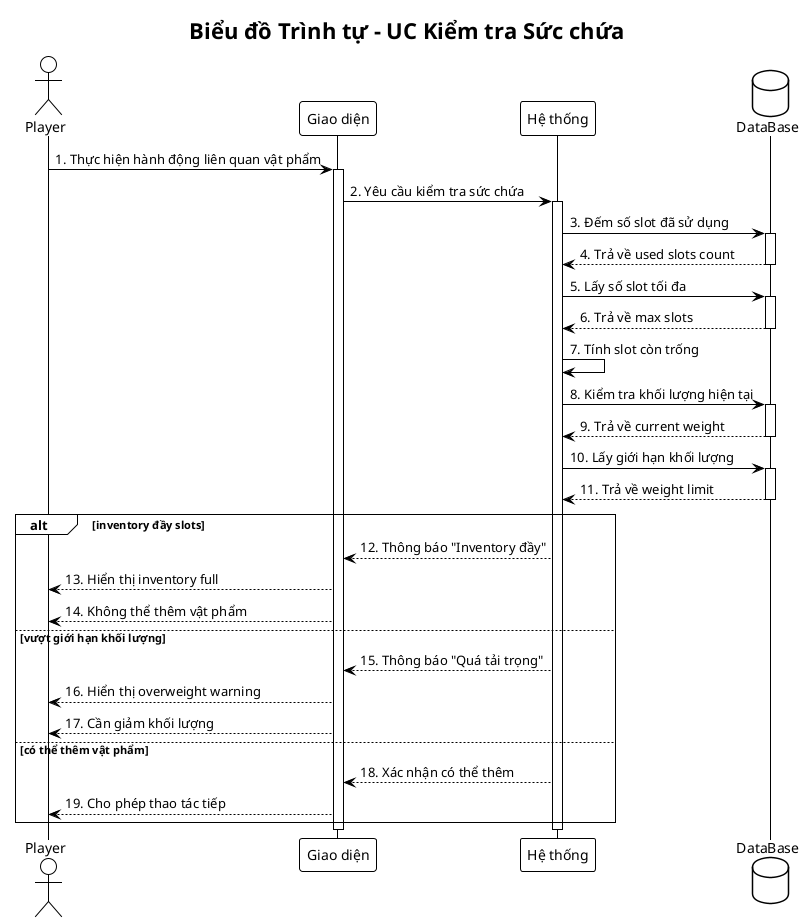 @startuml Sequence_UC1_Kiem_Tra_Suc_Chua
!theme plain

title Biểu đồ Trình tự - UC Kiểm tra Sức chứa

actor Player
participant "Giao diện" as UI
participant "Hệ thống" as System
database "DataBase" as DB

Player -> UI: 1. Thực hiện hành động liên quan vật phẩm
activate UI
UI -> System: 2. Yêu cầu kiểm tra sức chứa
activate System

System -> DB: 3. Đếm số slot đã sử dụng
activate DB
DB --> System: 4. Trả về used slots count
deactivate DB

System -> DB: 5. Lấy số slot tối đa
activate DB
DB --> System: 6. Trả về max slots
deactivate DB

System -> System: 7. Tính slot còn trống

System -> DB: 8. Kiểm tra khối lượng hiện tại
activate DB
DB --> System: 9. Trả về current weight
deactivate DB

System -> DB: 10. Lấy giới hạn khối lượng
activate DB
DB --> System: 11. Trả về weight limit
deactivate DB

alt inventory đầy slots
    System --> UI: 12. Thông báo "Inventory đầy"
    UI --> Player: 13. Hiển thị inventory full
    UI --> Player: 14. Không thể thêm vật phẩm
    
else vượt giới hạn khối lượng
    System --> UI: 15. Thông báo "Quá tải trọng"
    UI --> Player: 16. Hiển thị overweight warning
    UI --> Player: 17. Cần giảm khối lượng
    
else có thể thêm vật phẩm
    System --> UI: 18. Xác nhận có thể thêm
    UI --> Player: 19. Cho phép thao tác tiếp
end

deactivate System
deactivate UI

@enduml


